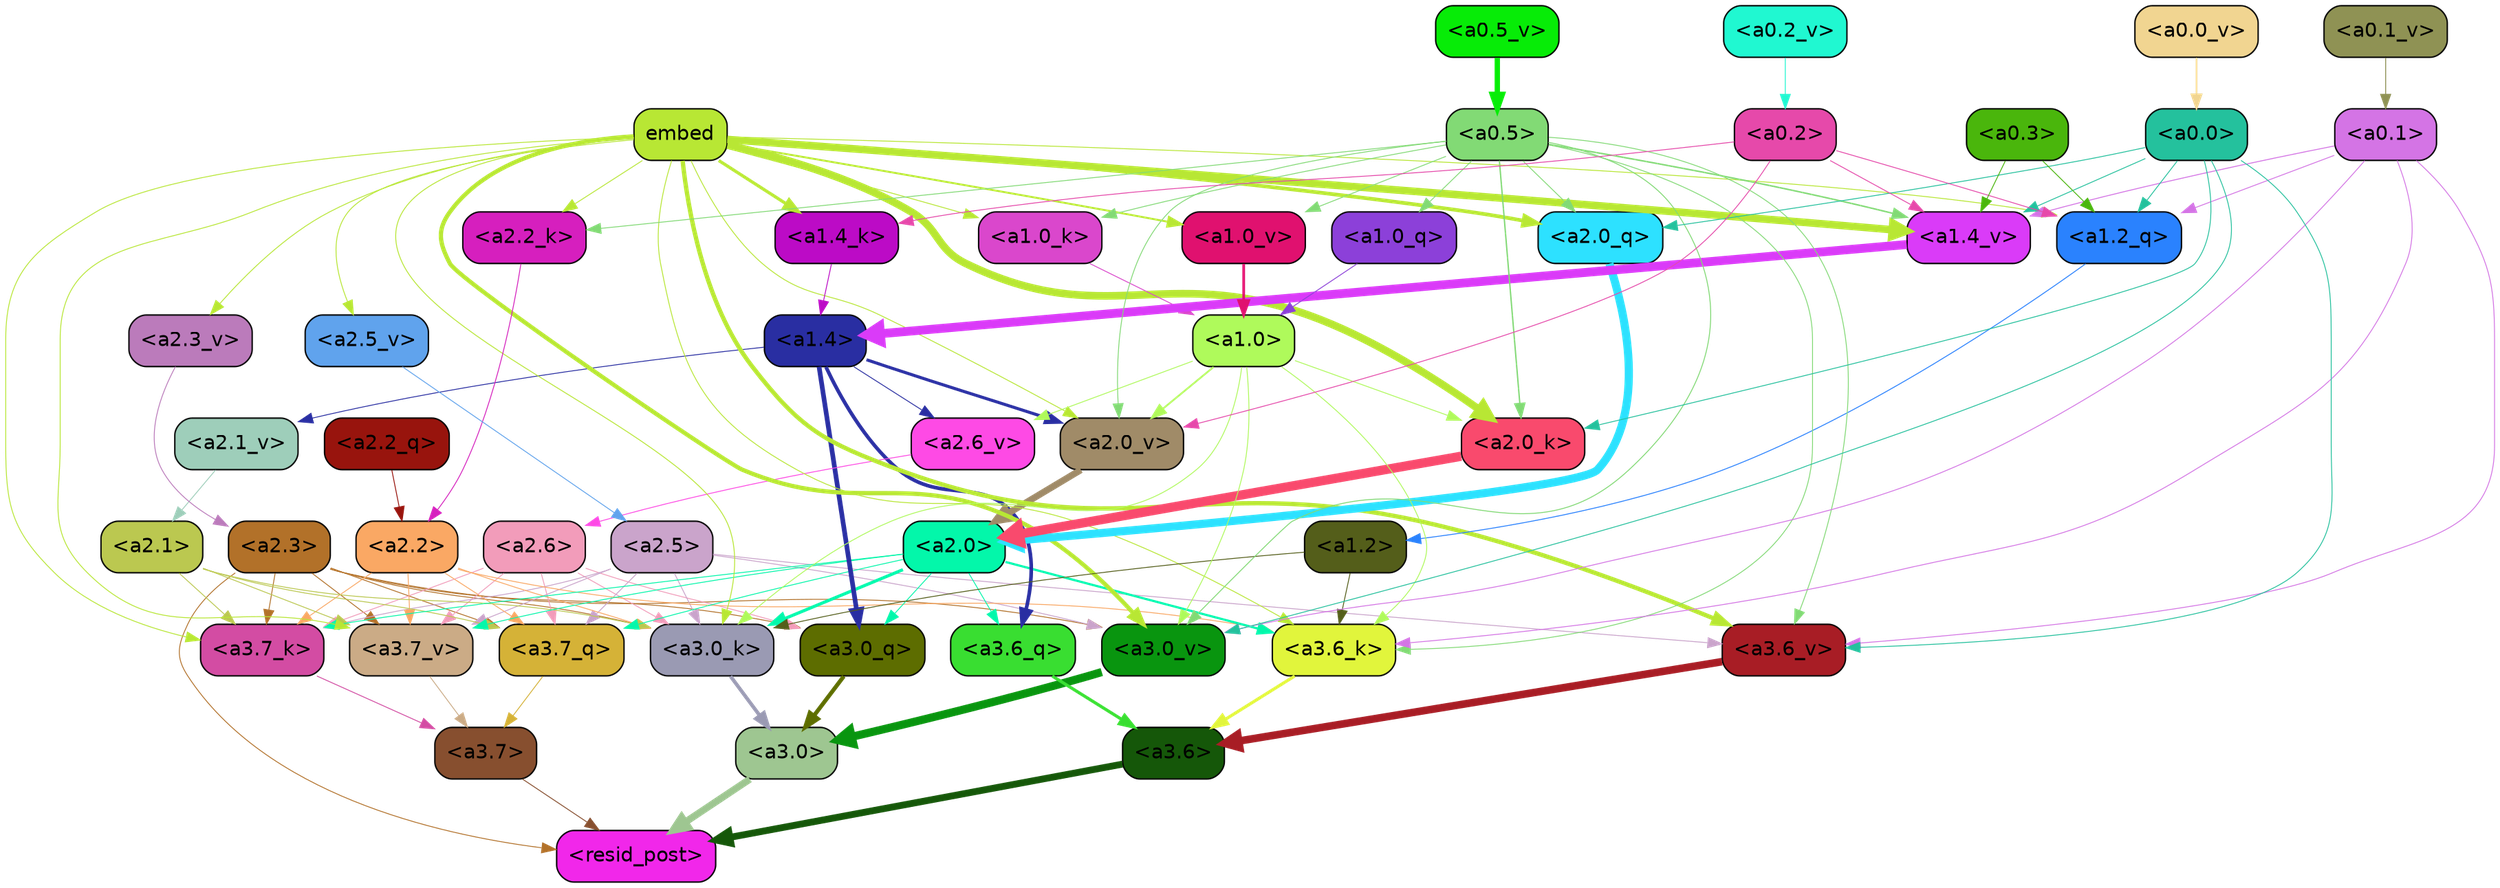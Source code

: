 strict digraph "" {
	graph [bgcolor=transparent,
		layout=dot,
		overlap=false,
		splines=true
	];
	"<a3.7>"	[color=black,
		fillcolor="#874f2f",
		fontname=Helvetica,
		shape=box,
		style="filled, rounded"];
	"<resid_post>"	[color=black,
		fillcolor="#f127ea",
		fontname=Helvetica,
		shape=box,
		style="filled, rounded"];
	"<a3.7>" -> "<resid_post>"	[color="#874f2f",
		penwidth=0.6];
	"<a3.6>"	[color=black,
		fillcolor="#155709",
		fontname=Helvetica,
		shape=box,
		style="filled, rounded"];
	"<a3.6>" -> "<resid_post>"	[color="#155709",
		penwidth=4.753257989883423];
	"<a3.0>"	[color=black,
		fillcolor="#9ec691",
		fontname=Helvetica,
		shape=box,
		style="filled, rounded"];
	"<a3.0>" -> "<resid_post>"	[color="#9ec691",
		penwidth=4.90053927898407];
	"<a2.3>"	[color=black,
		fillcolor="#b27129",
		fontname=Helvetica,
		shape=box,
		style="filled, rounded"];
	"<a2.3>" -> "<resid_post>"	[color="#b27129",
		penwidth=0.6];
	"<a3.7_q>"	[color=black,
		fillcolor="#d5b237",
		fontname=Helvetica,
		shape=box,
		style="filled, rounded"];
	"<a2.3>" -> "<a3.7_q>"	[color="#b27129",
		penwidth=0.6];
	"<a3.0_q>"	[color=black,
		fillcolor="#5d6d00",
		fontname=Helvetica,
		shape=box,
		style="filled, rounded"];
	"<a2.3>" -> "<a3.0_q>"	[color="#b27129",
		penwidth=0.6];
	"<a3.7_k>"	[color=black,
		fillcolor="#d34ca3",
		fontname=Helvetica,
		shape=box,
		style="filled, rounded"];
	"<a2.3>" -> "<a3.7_k>"	[color="#b27129",
		penwidth=0.6];
	"<a3.0_k>"	[color=black,
		fillcolor="#9a9ab3",
		fontname=Helvetica,
		shape=box,
		style="filled, rounded"];
	"<a2.3>" -> "<a3.0_k>"	[color="#b27129",
		penwidth=0.6];
	"<a3.7_v>"	[color=black,
		fillcolor="#cbab86",
		fontname=Helvetica,
		shape=box,
		style="filled, rounded"];
	"<a2.3>" -> "<a3.7_v>"	[color="#b27129",
		penwidth=0.6];
	"<a3.0_v>"	[color=black,
		fillcolor="#09950f",
		fontname=Helvetica,
		shape=box,
		style="filled, rounded"];
	"<a2.3>" -> "<a3.0_v>"	[color="#b27129",
		penwidth=0.6];
	"<a3.7_q>" -> "<a3.7>"	[color="#d5b237",
		penwidth=0.6];
	"<a3.6_q>"	[color=black,
		fillcolor="#39de31",
		fontname=Helvetica,
		shape=box,
		style="filled, rounded"];
	"<a3.6_q>" -> "<a3.6>"	[color="#39de31",
		penwidth=2.160832464694977];
	"<a3.0_q>" -> "<a3.0>"	[color="#5d6d00",
		penwidth=2.870753765106201];
	"<a3.7_k>" -> "<a3.7>"	[color="#d34ca3",
		penwidth=0.6];
	"<a3.6_k>"	[color=black,
		fillcolor="#e1f53c",
		fontname=Helvetica,
		shape=box,
		style="filled, rounded"];
	"<a3.6_k>" -> "<a3.6>"	[color="#e1f53c",
		penwidth=2.13908451795578];
	"<a3.0_k>" -> "<a3.0>"	[color="#9a9ab3",
		penwidth=2.520303964614868];
	"<a3.7_v>" -> "<a3.7>"	[color="#cbab86",
		penwidth=0.6];
	"<a3.6_v>"	[color=black,
		fillcolor="#a81d25",
		fontname=Helvetica,
		shape=box,
		style="filled, rounded"];
	"<a3.6_v>" -> "<a3.6>"	[color="#a81d25",
		penwidth=5.297133803367615];
	"<a3.0_v>" -> "<a3.0>"	[color="#09950f",
		penwidth=5.680712580680847];
	"<a2.6>"	[color=black,
		fillcolor="#f29cba",
		fontname=Helvetica,
		shape=box,
		style="filled, rounded"];
	"<a2.6>" -> "<a3.7_q>"	[color="#f29cba",
		penwidth=0.6];
	"<a2.6>" -> "<a3.0_q>"	[color="#f29cba",
		penwidth=0.6];
	"<a2.6>" -> "<a3.7_k>"	[color="#f29cba",
		penwidth=0.6];
	"<a2.6>" -> "<a3.0_k>"	[color="#f29cba",
		penwidth=0.6];
	"<a2.6>" -> "<a3.7_v>"	[color="#f29cba",
		penwidth=0.6];
	"<a2.5>"	[color=black,
		fillcolor="#caa4cb",
		fontname=Helvetica,
		shape=box,
		style="filled, rounded"];
	"<a2.5>" -> "<a3.7_q>"	[color="#caa4cb",
		penwidth=0.6];
	"<a2.5>" -> "<a3.7_k>"	[color="#caa4cb",
		penwidth=0.6];
	"<a2.5>" -> "<a3.0_k>"	[color="#caa4cb",
		penwidth=0.6];
	"<a2.5>" -> "<a3.7_v>"	[color="#caa4cb",
		penwidth=0.6];
	"<a2.5>" -> "<a3.6_v>"	[color="#caa4cb",
		penwidth=0.6];
	"<a2.5>" -> "<a3.0_v>"	[color="#caa4cb",
		penwidth=0.6];
	"<a2.2>"	[color=black,
		fillcolor="#faa864",
		fontname=Helvetica,
		shape=box,
		style="filled, rounded"];
	"<a2.2>" -> "<a3.7_q>"	[color="#faa864",
		penwidth=0.6];
	"<a2.2>" -> "<a3.7_k>"	[color="#faa864",
		penwidth=0.6];
	"<a2.2>" -> "<a3.6_k>"	[color="#faa864",
		penwidth=0.6];
	"<a2.2>" -> "<a3.0_k>"	[color="#faa864",
		penwidth=0.6];
	"<a2.2>" -> "<a3.7_v>"	[color="#faa864",
		penwidth=0.6];
	"<a2.1>"	[color=black,
		fillcolor="#bbc850",
		fontname=Helvetica,
		shape=box,
		style="filled, rounded"];
	"<a2.1>" -> "<a3.7_q>"	[color="#bbc850",
		penwidth=0.6];
	"<a2.1>" -> "<a3.7_k>"	[color="#bbc850",
		penwidth=0.6];
	"<a2.1>" -> "<a3.0_k>"	[color="#bbc850",
		penwidth=0.6];
	"<a2.1>" -> "<a3.7_v>"	[color="#bbc850",
		penwidth=0.6];
	"<a2.0>"	[color=black,
		fillcolor="#03f7aa",
		fontname=Helvetica,
		shape=box,
		style="filled, rounded"];
	"<a2.0>" -> "<a3.7_q>"	[color="#03f7aa",
		penwidth=0.6];
	"<a2.0>" -> "<a3.6_q>"	[color="#03f7aa",
		penwidth=0.6];
	"<a2.0>" -> "<a3.0_q>"	[color="#03f7aa",
		penwidth=0.6];
	"<a2.0>" -> "<a3.7_k>"	[color="#03f7aa",
		penwidth=0.6];
	"<a2.0>" -> "<a3.6_k>"	[color="#03f7aa",
		penwidth=1.5348684191703796];
	"<a2.0>" -> "<a3.0_k>"	[color="#03f7aa",
		penwidth=2.172017753124237];
	"<a2.0>" -> "<a3.7_v>"	[color="#03f7aa",
		penwidth=0.6];
	"<a1.4>"	[color=black,
		fillcolor="#292ea2",
		fontname=Helvetica,
		shape=box,
		style="filled, rounded"];
	"<a1.4>" -> "<a3.6_q>"	[color="#292ea2",
		penwidth=2.532623291015625];
	"<a1.4>" -> "<a3.0_q>"	[color="#292ea2",
		penwidth=3.2595192790031433];
	"<a2.6_v>"	[color=black,
		fillcolor="#fe4ae5",
		fontname=Helvetica,
		shape=box,
		style="filled, rounded"];
	"<a1.4>" -> "<a2.6_v>"	[color="#292ea2",
		penwidth=0.6];
	"<a2.1_v>"	[color=black,
		fillcolor="#9eceba",
		fontname=Helvetica,
		shape=box,
		style="filled, rounded"];
	"<a1.4>" -> "<a2.1_v>"	[color="#292ea2",
		penwidth=0.6];
	"<a2.0_v>"	[color=black,
		fillcolor="#a08b68",
		fontname=Helvetica,
		shape=box,
		style="filled, rounded"];
	"<a1.4>" -> "<a2.0_v>"	[color="#292ea2",
		penwidth=2.1199009865522385];
	embed	[color=black,
		fillcolor="#b8e734",
		fontname=Helvetica,
		shape=box,
		style="filled, rounded"];
	embed -> "<a3.7_k>"	[color="#b8e734",
		penwidth=0.6];
	embed -> "<a3.6_k>"	[color="#b8e734",
		penwidth=0.6];
	embed -> "<a3.0_k>"	[color="#b8e734",
		penwidth=0.6117386221885681];
	embed -> "<a3.7_v>"	[color="#b8e734",
		penwidth=0.6];
	embed -> "<a3.6_v>"	[color="#b8e734",
		penwidth=3.0186105966567993];
	embed -> "<a3.0_v>"	[color="#b8e734",
		penwidth=2.969020187854767];
	"<a2.0_q>"	[color=black,
		fillcolor="#2de1ff",
		fontname=Helvetica,
		shape=box,
		style="filled, rounded"];
	embed -> "<a2.0_q>"	[color="#b8e734",
		penwidth=2.5791755318641663];
	"<a2.2_k>"	[color=black,
		fillcolor="#d61fbe",
		fontname=Helvetica,
		shape=box,
		style="filled, rounded"];
	embed -> "<a2.2_k>"	[color="#b8e734",
		penwidth=0.6];
	"<a2.0_k>"	[color=black,
		fillcolor="#f94a6d",
		fontname=Helvetica,
		shape=box,
		style="filled, rounded"];
	embed -> "<a2.0_k>"	[color="#b8e734",
		penwidth=5.307481050491333];
	"<a2.5_v>"	[color=black,
		fillcolor="#60a3ed",
		fontname=Helvetica,
		shape=box,
		style="filled, rounded"];
	embed -> "<a2.5_v>"	[color="#b8e734",
		penwidth=0.6];
	"<a2.3_v>"	[color=black,
		fillcolor="#bb7bbb",
		fontname=Helvetica,
		shape=box,
		style="filled, rounded"];
	embed -> "<a2.3_v>"	[color="#b8e734",
		penwidth=0.6];
	embed -> "<a2.0_v>"	[color="#b8e734",
		penwidth=0.6];
	"<a1.2_q>"	[color=black,
		fillcolor="#2a82fe",
		fontname=Helvetica,
		shape=box,
		style="filled, rounded"];
	embed -> "<a1.2_q>"	[color="#b8e734",
		penwidth=0.6];
	"<a1.4_k>"	[color=black,
		fillcolor="#bc0bc6",
		fontname=Helvetica,
		shape=box,
		style="filled, rounded"];
	embed -> "<a1.4_k>"	[color="#b8e734",
		penwidth=2.1839776039123535];
	"<a1.0_k>"	[color=black,
		fillcolor="#da47cc",
		fontname=Helvetica,
		shape=box,
		style="filled, rounded"];
	embed -> "<a1.0_k>"	[color="#b8e734",
		penwidth=0.6];
	"<a1.4_v>"	[color=black,
		fillcolor="#da3bf8",
		fontname=Helvetica,
		shape=box,
		style="filled, rounded"];
	embed -> "<a1.4_v>"	[color="#b8e734",
		penwidth=5.2540810108184814];
	"<a1.0_v>"	[color=black,
		fillcolor="#e0116f",
		fontname=Helvetica,
		shape=box,
		style="filled, rounded"];
	embed -> "<a1.0_v>"	[color="#b8e734",
		penwidth=1.3048751950263977];
	"<a1.2>"	[color=black,
		fillcolor="#545e1a",
		fontname=Helvetica,
		shape=box,
		style="filled, rounded"];
	"<a1.2>" -> "<a3.6_k>"	[color="#545e1a",
		penwidth=0.6];
	"<a1.2>" -> "<a3.0_k>"	[color="#545e1a",
		penwidth=0.6];
	"<a1.0>"	[color=black,
		fillcolor="#affa5b",
		fontname=Helvetica,
		shape=box,
		style="filled, rounded"];
	"<a1.0>" -> "<a3.6_k>"	[color="#affa5b",
		penwidth=0.6];
	"<a1.0>" -> "<a3.0_k>"	[color="#affa5b",
		penwidth=0.6];
	"<a1.0>" -> "<a3.0_v>"	[color="#affa5b",
		penwidth=0.6];
	"<a1.0>" -> "<a2.0_k>"	[color="#affa5b",
		penwidth=0.6];
	"<a1.0>" -> "<a2.6_v>"	[color="#affa5b",
		penwidth=0.6];
	"<a1.0>" -> "<a2.0_v>"	[color="#affa5b",
		penwidth=1.237271785736084];
	"<a0.5>"	[color=black,
		fillcolor="#82da75",
		fontname=Helvetica,
		shape=box,
		style="filled, rounded"];
	"<a0.5>" -> "<a3.6_k>"	[color="#82da75",
		penwidth=0.6];
	"<a0.5>" -> "<a3.6_v>"	[color="#82da75",
		penwidth=0.6];
	"<a0.5>" -> "<a3.0_v>"	[color="#82da75",
		penwidth=0.6409564018249512];
	"<a0.5>" -> "<a2.0_q>"	[color="#82da75",
		penwidth=0.6];
	"<a0.5>" -> "<a2.2_k>"	[color="#82da75",
		penwidth=0.6];
	"<a0.5>" -> "<a2.0_k>"	[color="#82da75",
		penwidth=0.9355769157409668];
	"<a0.5>" -> "<a2.0_v>"	[color="#82da75",
		penwidth=0.6];
	"<a1.0_q>"	[color=black,
		fillcolor="#8c40d9",
		fontname=Helvetica,
		shape=box,
		style="filled, rounded"];
	"<a0.5>" -> "<a1.0_q>"	[color="#82da75",
		penwidth=0.6];
	"<a0.5>" -> "<a1.0_k>"	[color="#82da75",
		penwidth=0.6];
	"<a0.5>" -> "<a1.4_v>"	[color="#82da75",
		penwidth=1.016412615776062];
	"<a0.5>" -> "<a1.0_v>"	[color="#82da75",
		penwidth=0.6];
	"<a0.1>"	[color=black,
		fillcolor="#d474e5",
		fontname=Helvetica,
		shape=box,
		style="filled, rounded"];
	"<a0.1>" -> "<a3.6_k>"	[color="#d474e5",
		penwidth=0.6];
	"<a0.1>" -> "<a3.6_v>"	[color="#d474e5",
		penwidth=0.6];
	"<a0.1>" -> "<a3.0_v>"	[color="#d474e5",
		penwidth=0.6];
	"<a0.1>" -> "<a1.2_q>"	[color="#d474e5",
		penwidth=0.6];
	"<a0.1>" -> "<a1.4_v>"	[color="#d474e5",
		penwidth=0.6440334320068359];
	"<a0.0>"	[color=black,
		fillcolor="#24c19d",
		fontname=Helvetica,
		shape=box,
		style="filled, rounded"];
	"<a0.0>" -> "<a3.6_v>"	[color="#24c19d",
		penwidth=0.6];
	"<a0.0>" -> "<a3.0_v>"	[color="#24c19d",
		penwidth=0.6];
	"<a0.0>" -> "<a2.0_q>"	[color="#24c19d",
		penwidth=0.6];
	"<a0.0>" -> "<a2.0_k>"	[color="#24c19d",
		penwidth=0.6];
	"<a0.0>" -> "<a1.2_q>"	[color="#24c19d",
		penwidth=0.6];
	"<a0.0>" -> "<a1.4_v>"	[color="#24c19d",
		penwidth=0.6];
	"<a2.2_q>"	[color=black,
		fillcolor="#98140d",
		fontname=Helvetica,
		shape=box,
		style="filled, rounded"];
	"<a2.2_q>" -> "<a2.2>"	[color="#98140d",
		penwidth=0.6];
	"<a2.0_q>" -> "<a2.0>"	[color="#2de1ff",
		penwidth=5.682948350906372];
	"<a2.2_k>" -> "<a2.2>"	[color="#d61fbe",
		penwidth=0.6];
	"<a2.0_k>" -> "<a2.0>"	[color="#f94a6d",
		penwidth=6.450693130493164];
	"<a2.6_v>" -> "<a2.6>"	[color="#fe4ae5",
		penwidth=0.6];
	"<a2.5_v>" -> "<a2.5>"	[color="#60a3ed",
		penwidth=0.6];
	"<a2.3_v>" -> "<a2.3>"	[color="#bb7bbb",
		penwidth=0.6];
	"<a2.1_v>" -> "<a2.1>"	[color="#9eceba",
		penwidth=0.6];
	"<a2.0_v>" -> "<a2.0>"	[color="#a08b68",
		penwidth=4.592647075653076];
	"<a0.2>"	[color=black,
		fillcolor="#e649aa",
		fontname=Helvetica,
		shape=box,
		style="filled, rounded"];
	"<a0.2>" -> "<a2.0_v>"	[color="#e649aa",
		penwidth=0.6];
	"<a0.2>" -> "<a1.2_q>"	[color="#e649aa",
		penwidth=0.6];
	"<a0.2>" -> "<a1.4_k>"	[color="#e649aa",
		penwidth=0.6];
	"<a0.2>" -> "<a1.4_v>"	[color="#e649aa",
		penwidth=0.6];
	"<a1.2_q>" -> "<a1.2>"	[color="#2a82fe",
		penwidth=0.6323684453964233];
	"<a1.0_q>" -> "<a1.0>"	[color="#8c40d9",
		penwidth=0.6];
	"<a1.4_k>" -> "<a1.4>"	[color="#bc0bc6",
		penwidth=0.6];
	"<a1.0_k>" -> "<a1.0>"	[color="#da47cc",
		penwidth=0.6];
	"<a1.4_v>" -> "<a1.4>"	[color="#da3bf8",
		penwidth=6.149721145629883];
	"<a1.0_v>" -> "<a1.0>"	[color="#e0116f",
		penwidth=1.874430701136589];
	"<a0.3>"	[color=black,
		fillcolor="#4ab60c",
		fontname=Helvetica,
		shape=box,
		style="filled, rounded"];
	"<a0.3>" -> "<a1.2_q>"	[color="#4ab60c",
		penwidth=0.6];
	"<a0.3>" -> "<a1.4_v>"	[color="#4ab60c",
		penwidth=0.6];
	"<a0.5_v>"	[color=black,
		fillcolor="#07ec07",
		fontname=Helvetica,
		shape=box,
		style="filled, rounded"];
	"<a0.5_v>" -> "<a0.5>"	[color="#07ec07",
		penwidth=3.717004656791687];
	"<a0.2_v>"	[color=black,
		fillcolor="#20f8d1",
		fontname=Helvetica,
		shape=box,
		style="filled, rounded"];
	"<a0.2_v>" -> "<a0.2>"	[color="#20f8d1",
		penwidth=0.6];
	"<a0.1_v>"	[color=black,
		fillcolor="#8f9254",
		fontname=Helvetica,
		shape=box,
		style="filled, rounded"];
	"<a0.1_v>" -> "<a0.1>"	[color="#8f9254",
		penwidth=0.6493067741394043];
	"<a0.0_v>"	[color=black,
		fillcolor="#f1d591",
		fontname=Helvetica,
		shape=box,
		style="filled, rounded"];
	"<a0.0_v>" -> "<a0.0>"	[color="#f1d591",
		penwidth=1.1432268619537354];
}
